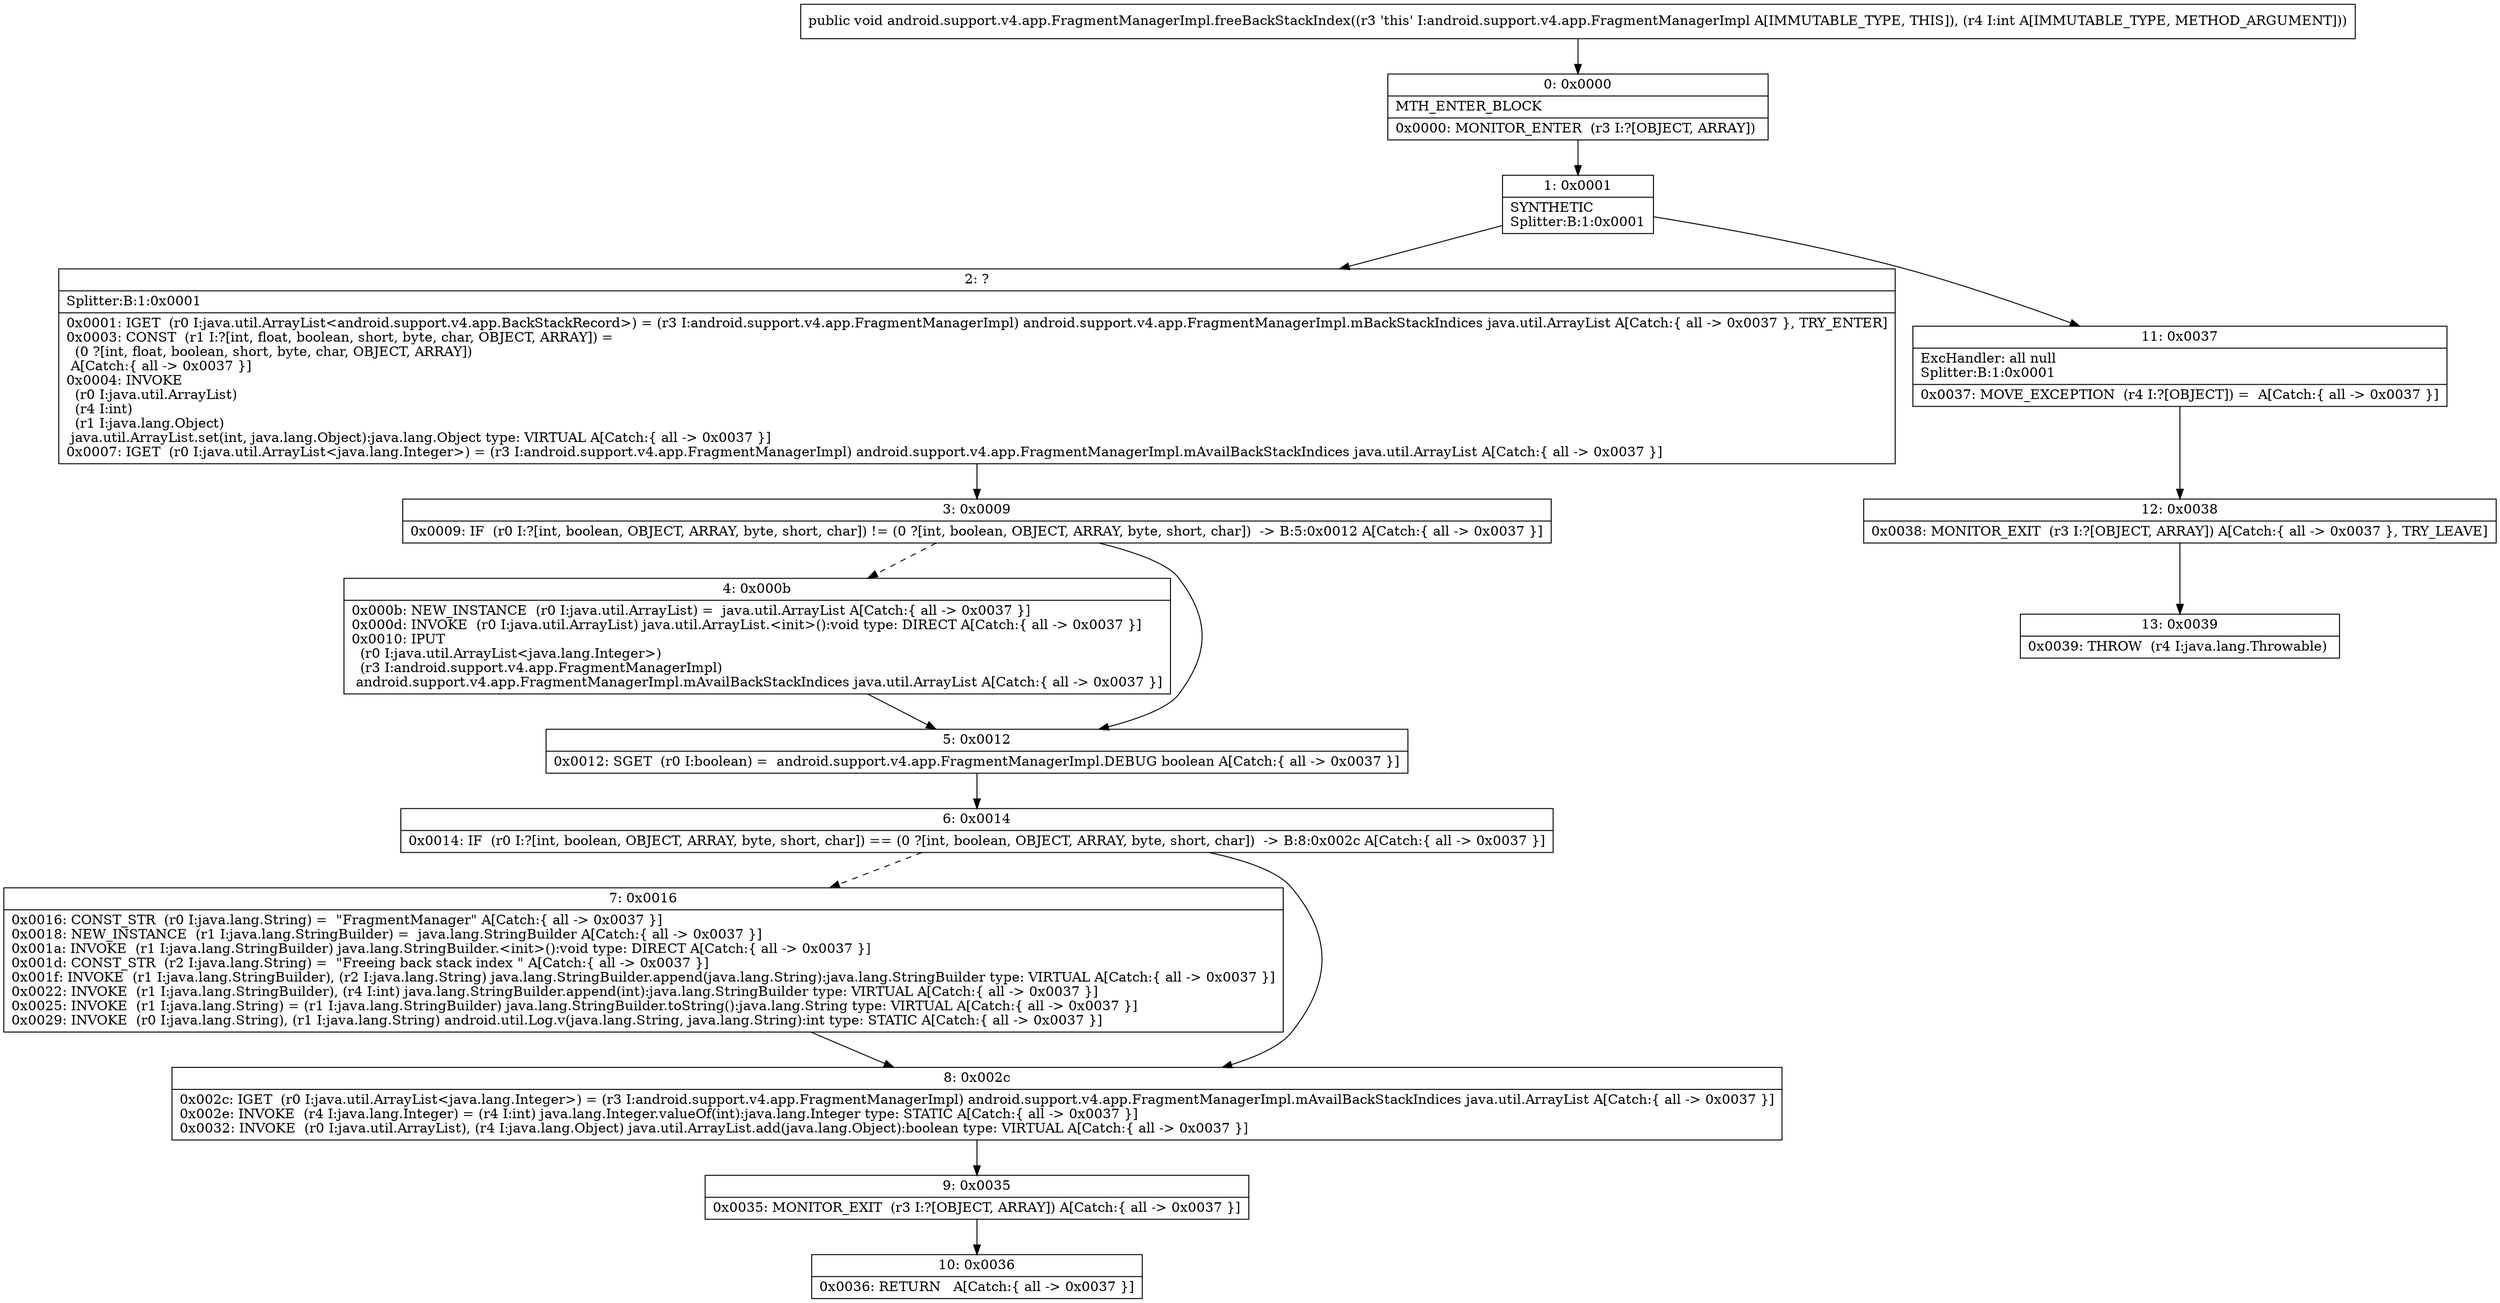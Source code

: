 digraph "CFG forandroid.support.v4.app.FragmentManagerImpl.freeBackStackIndex(I)V" {
Node_0 [shape=record,label="{0\:\ 0x0000|MTH_ENTER_BLOCK\l|0x0000: MONITOR_ENTER  (r3 I:?[OBJECT, ARRAY]) \l}"];
Node_1 [shape=record,label="{1\:\ 0x0001|SYNTHETIC\lSplitter:B:1:0x0001\l}"];
Node_2 [shape=record,label="{2\:\ ?|Splitter:B:1:0x0001\l|0x0001: IGET  (r0 I:java.util.ArrayList\<android.support.v4.app.BackStackRecord\>) = (r3 I:android.support.v4.app.FragmentManagerImpl) android.support.v4.app.FragmentManagerImpl.mBackStackIndices java.util.ArrayList A[Catch:\{ all \-\> 0x0037 \}, TRY_ENTER]\l0x0003: CONST  (r1 I:?[int, float, boolean, short, byte, char, OBJECT, ARRAY]) = \l  (0 ?[int, float, boolean, short, byte, char, OBJECT, ARRAY])\l A[Catch:\{ all \-\> 0x0037 \}]\l0x0004: INVOKE  \l  (r0 I:java.util.ArrayList)\l  (r4 I:int)\l  (r1 I:java.lang.Object)\l java.util.ArrayList.set(int, java.lang.Object):java.lang.Object type: VIRTUAL A[Catch:\{ all \-\> 0x0037 \}]\l0x0007: IGET  (r0 I:java.util.ArrayList\<java.lang.Integer\>) = (r3 I:android.support.v4.app.FragmentManagerImpl) android.support.v4.app.FragmentManagerImpl.mAvailBackStackIndices java.util.ArrayList A[Catch:\{ all \-\> 0x0037 \}]\l}"];
Node_3 [shape=record,label="{3\:\ 0x0009|0x0009: IF  (r0 I:?[int, boolean, OBJECT, ARRAY, byte, short, char]) != (0 ?[int, boolean, OBJECT, ARRAY, byte, short, char])  \-\> B:5:0x0012 A[Catch:\{ all \-\> 0x0037 \}]\l}"];
Node_4 [shape=record,label="{4\:\ 0x000b|0x000b: NEW_INSTANCE  (r0 I:java.util.ArrayList) =  java.util.ArrayList A[Catch:\{ all \-\> 0x0037 \}]\l0x000d: INVOKE  (r0 I:java.util.ArrayList) java.util.ArrayList.\<init\>():void type: DIRECT A[Catch:\{ all \-\> 0x0037 \}]\l0x0010: IPUT  \l  (r0 I:java.util.ArrayList\<java.lang.Integer\>)\l  (r3 I:android.support.v4.app.FragmentManagerImpl)\l android.support.v4.app.FragmentManagerImpl.mAvailBackStackIndices java.util.ArrayList A[Catch:\{ all \-\> 0x0037 \}]\l}"];
Node_5 [shape=record,label="{5\:\ 0x0012|0x0012: SGET  (r0 I:boolean) =  android.support.v4.app.FragmentManagerImpl.DEBUG boolean A[Catch:\{ all \-\> 0x0037 \}]\l}"];
Node_6 [shape=record,label="{6\:\ 0x0014|0x0014: IF  (r0 I:?[int, boolean, OBJECT, ARRAY, byte, short, char]) == (0 ?[int, boolean, OBJECT, ARRAY, byte, short, char])  \-\> B:8:0x002c A[Catch:\{ all \-\> 0x0037 \}]\l}"];
Node_7 [shape=record,label="{7\:\ 0x0016|0x0016: CONST_STR  (r0 I:java.lang.String) =  \"FragmentManager\" A[Catch:\{ all \-\> 0x0037 \}]\l0x0018: NEW_INSTANCE  (r1 I:java.lang.StringBuilder) =  java.lang.StringBuilder A[Catch:\{ all \-\> 0x0037 \}]\l0x001a: INVOKE  (r1 I:java.lang.StringBuilder) java.lang.StringBuilder.\<init\>():void type: DIRECT A[Catch:\{ all \-\> 0x0037 \}]\l0x001d: CONST_STR  (r2 I:java.lang.String) =  \"Freeing back stack index \" A[Catch:\{ all \-\> 0x0037 \}]\l0x001f: INVOKE  (r1 I:java.lang.StringBuilder), (r2 I:java.lang.String) java.lang.StringBuilder.append(java.lang.String):java.lang.StringBuilder type: VIRTUAL A[Catch:\{ all \-\> 0x0037 \}]\l0x0022: INVOKE  (r1 I:java.lang.StringBuilder), (r4 I:int) java.lang.StringBuilder.append(int):java.lang.StringBuilder type: VIRTUAL A[Catch:\{ all \-\> 0x0037 \}]\l0x0025: INVOKE  (r1 I:java.lang.String) = (r1 I:java.lang.StringBuilder) java.lang.StringBuilder.toString():java.lang.String type: VIRTUAL A[Catch:\{ all \-\> 0x0037 \}]\l0x0029: INVOKE  (r0 I:java.lang.String), (r1 I:java.lang.String) android.util.Log.v(java.lang.String, java.lang.String):int type: STATIC A[Catch:\{ all \-\> 0x0037 \}]\l}"];
Node_8 [shape=record,label="{8\:\ 0x002c|0x002c: IGET  (r0 I:java.util.ArrayList\<java.lang.Integer\>) = (r3 I:android.support.v4.app.FragmentManagerImpl) android.support.v4.app.FragmentManagerImpl.mAvailBackStackIndices java.util.ArrayList A[Catch:\{ all \-\> 0x0037 \}]\l0x002e: INVOKE  (r4 I:java.lang.Integer) = (r4 I:int) java.lang.Integer.valueOf(int):java.lang.Integer type: STATIC A[Catch:\{ all \-\> 0x0037 \}]\l0x0032: INVOKE  (r0 I:java.util.ArrayList), (r4 I:java.lang.Object) java.util.ArrayList.add(java.lang.Object):boolean type: VIRTUAL A[Catch:\{ all \-\> 0x0037 \}]\l}"];
Node_9 [shape=record,label="{9\:\ 0x0035|0x0035: MONITOR_EXIT  (r3 I:?[OBJECT, ARRAY]) A[Catch:\{ all \-\> 0x0037 \}]\l}"];
Node_10 [shape=record,label="{10\:\ 0x0036|0x0036: RETURN   A[Catch:\{ all \-\> 0x0037 \}]\l}"];
Node_11 [shape=record,label="{11\:\ 0x0037|ExcHandler: all null\lSplitter:B:1:0x0001\l|0x0037: MOVE_EXCEPTION  (r4 I:?[OBJECT]) =  A[Catch:\{ all \-\> 0x0037 \}]\l}"];
Node_12 [shape=record,label="{12\:\ 0x0038|0x0038: MONITOR_EXIT  (r3 I:?[OBJECT, ARRAY]) A[Catch:\{ all \-\> 0x0037 \}, TRY_LEAVE]\l}"];
Node_13 [shape=record,label="{13\:\ 0x0039|0x0039: THROW  (r4 I:java.lang.Throwable) \l}"];
MethodNode[shape=record,label="{public void android.support.v4.app.FragmentManagerImpl.freeBackStackIndex((r3 'this' I:android.support.v4.app.FragmentManagerImpl A[IMMUTABLE_TYPE, THIS]), (r4 I:int A[IMMUTABLE_TYPE, METHOD_ARGUMENT])) }"];
MethodNode -> Node_0;
Node_0 -> Node_1;
Node_1 -> Node_2;
Node_1 -> Node_11;
Node_2 -> Node_3;
Node_3 -> Node_4[style=dashed];
Node_3 -> Node_5;
Node_4 -> Node_5;
Node_5 -> Node_6;
Node_6 -> Node_7[style=dashed];
Node_6 -> Node_8;
Node_7 -> Node_8;
Node_8 -> Node_9;
Node_9 -> Node_10;
Node_11 -> Node_12;
Node_12 -> Node_13;
}

